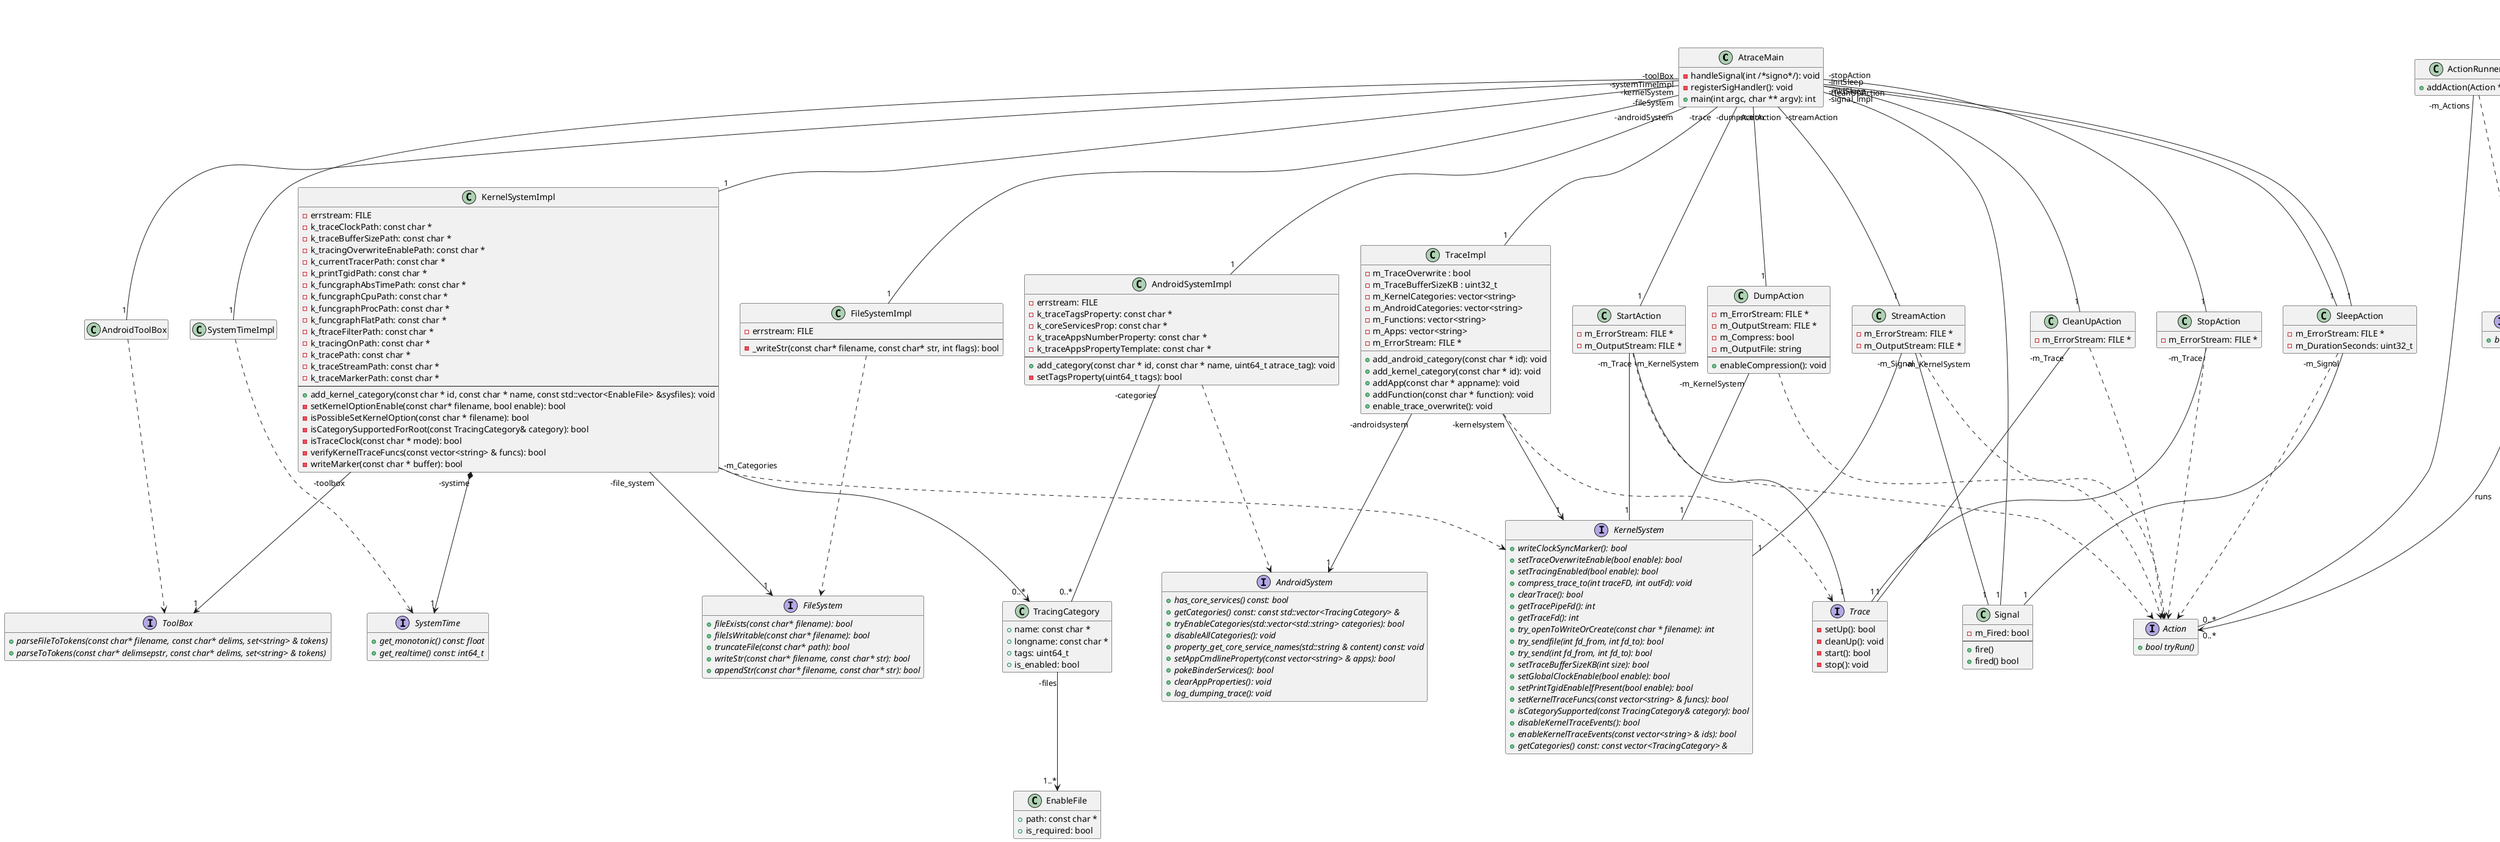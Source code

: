@startuml

class AtraceMain {
 - handleSignal(int /*signo*/): void
 - registerSigHandler(): void
 + main(int argc, char ** argv): int
}
hide AtraceMain fields

AtraceMain "-toolBox"        -- "1" AndroidToolBox
AtraceMain "-systemTimeImpl" -- "1" SystemTimeImpl
AtraceMain "-fileSystem"     -- "1" FileSystemImpl
AtraceMain "-kernelSystem"   -- "1" KernelSystemImpl
AtraceMain "-androidSystem"  -- "1" AndroidSystemImpl
AtraceMain "-trace"          -- "1" TraceImpl
AtraceMain "-initSleep"      -- "1" SleepAction
AtraceMain "-startAction"    -- "1" StartAction
AtraceMain "-midSleep"       -- "1" SleepAction
AtraceMain "-streamAction"   -- "1" StreamAction
AtraceMain "-stopAction"     -- "1" StopAction
AtraceMain "-dumpAction"     -- "1" DumpAction
AtraceMain "-cleanUpAction"  -- "1" CleanUpAction
AtraceMain "-signal_impl"    -- "1" Signal

class ExtraceApp {
  - listSupportedCategories() : void
  - showHelp(const char *cmd): void
  - setupDependencies(): void
  - setupAndroidSystemImpl(): void
  - setupKernelSystemImpl(): void
  - addAppsToTrace(const char * commaSepApps): void
  - addFunctionsToTrace(const char * commaSepFuncs): void
  - addAndroidCategoriesToTrace(const char * commaSepCats): void
  - addCoreServicesToTrace(): bool
  - addKernelCategoriesFromFileToTrace(const char * filename): bool
}

interface Action {
  + {abstract} bool tryRun()
}
hide Action fields

interface ActionRunner {
  + {abstract} bool tryRunActions()
}
hide ActionRunner fields

ActionRunner --> "0..*" Action: runs

class ActionRunnerImpl {
  + addAction(Action * action)
}
hide ActionRunnerImpl fields

ActionRunnerImpl ..> ActionRunner
ActionRunnerImpl "-m_Actions" -- "0..*" Action

class CleanUpAction {
  - m_ErrorStream: FILE *
}
hide CleanUpAction methods

CleanUpAction ..> Action
CleanUpAction "-m_Trace" -- "1" Trace

class DumpAction {
  - m_ErrorStream: FILE *
  - m_OutputStream: FILE *
  - m_Compress: bool
  - m_OutputFile: string
  --
  + enableCompression(): void
}

DumpAction ..> Action
DumpAction "-m_KernelSystem" -- "1" KernelSystem

class SleepAction {
  - m_ErrorStream: FILE *
  - m_DurationSeconds: uint32_t
}
hide SleepAction methods

SleepAction ..> Action
SleepAction "-m_Signal" -- "1" Signal

class StartAction {
  - m_ErrorStream: FILE *
  - m_OutputStream: FILE *
}
hide StartAction methods

StartAction ..> Action
StartAction "-m_Trace" -- "1" Trace
StartAction "-m_KernelSystem" -- "1" KernelSystem

class StopAction {
  - m_ErrorStream: FILE *
}
hide StopAction methods

StopAction ..> Action
StopAction "-m_Trace" -- "1" Trace

class StreamAction {
  - m_ErrorStream: FILE *
  - m_OutputStream: FILE *
}
hide StreamAction methods

StreamAction ..> Action
StreamAction "-m_Signal" -- "1" Signal
StreamAction "-m_KernelSystem" -- "1" KernelSystem

class Signal {
  - m_Fired: bool
  --
  + fire()
  + fired() bool
}

interface Trace {
  - setUp(): bool 
  - cleanUp(): void 
  - start(): bool 
  - stop(): void 
}
hide Trace fields

class TraceImpl {
  - m_TraceOverwrite : bool
  - m_TraceBufferSizeKB : uint32_t
  - m_KernelCategories: vector<string>
  - m_AndroidCategories: vector<string>
  - m_Functions: vector<string>
  - m_Apps: vector<string>
  - m_ErrorStream: FILE *
  + add_android_category(const char * id): void
  + add_kernel_category(const char * id): void
  + addApp(const char * appname): void
  + addFunction(const char * function): void
  + enable_trace_overwrite(): void
}

TraceImpl ..> Trace
TraceImpl "-androidsystem" -->"1" AndroidSystem
TraceImpl "-kernelsystem" -->"1" KernelSystem


interface KernelSystem {
  + {abstract} writeClockSyncMarker(): bool 
  + {abstract} setTraceOverwriteEnable(bool enable): bool
  + {abstract} setTracingEnabled(bool enable): bool
  + {abstract} compress_trace_to(int traceFD, int outFd): void
  + {abstract} clearTrace(): bool
  + {abstract} getTracePipeFd(): int
  + {abstract} getTraceFd(): int
  + {abstract} try_openToWriteOrCreate(const char * filename): int
  + {abstract} try_sendfile(int fd_from, int fd_to): bool
  + {abstract} try_send(int fd_from, int fd_to): bool
  + {abstract} setTraceBufferSizeKB(int size): bool
  + {abstract} setGlobalClockEnable(bool enable): bool
  + {abstract} setPrintTgidEnableIfPresent(bool enable): bool
  + {abstract} setKernelTraceFuncs(const vector<string> & funcs): bool
  + {abstract} isCategorySupported(const TracingCategory& category): bool 
  + {abstract} disableKernelTraceEvents(): bool 
  + {abstract} enableKernelTraceEvents(const vector<string> & ids): bool
  + {abstract} getCategories() const: const vector<TracingCategory> &
}
hide KernelSystem fields

interface AndroidSystem {
  + {abstract} has_core_services() const: bool
  + {abstract} getCategories() const: const std::vector<TracingCategory> &
  + {abstract} tryEnableCategories(std::vector<std::string> categories): bool
  + {abstract} disableAllCategories(): void
  + {abstract} property_get_core_service_names(std::string & content) const: void
  + {abstract} setAppCmdlineProperty(const vector<string> & apps): bool
  + {abstract} pokeBinderServices(): bool
  + {abstract} clearAppProperties(): void
  + {abstract} log_dumping_trace(): void
}
hide AndroidSystem fields

interface SystemTime {
  + {abstract} get_monotonic() const: float
  + {abstract} get_realtime() const: int64_t
}
hide SystemTime fields

class TracingCategory {
  + name: const char *
  + longname: const char *
  + tags: uint64_t
  + is_enabled: bool
}
hide TracingCategory methods

TracingCategory "-files" --> "1..*" EnableFile

class EnableFile {
  + path: const char *
  + is_required: bool
}
hide EnableFile methods

class KernelSystemImpl {
  - errstream: FILE
  - k_traceClockPath: const char *
  - k_traceBufferSizePath: const char *
  - k_tracingOverwriteEnablePath: const char *
  - k_currentTracerPath: const char *
  - k_printTgidPath: const char *
  - k_funcgraphAbsTimePath: const char *
  - k_funcgraphCpuPath: const char *
  - k_funcgraphProcPath: const char *
  - k_funcgraphFlatPath: const char *
  - k_ftraceFilterPath: const char *
  - k_tracingOnPath: const char *
  - k_tracePath: const char *
  - k_traceStreamPath: const char *
  - k_traceMarkerPath: const char *
  --
  + add_kernel_category(const char * id, const char * name, const std::vector<EnableFile> &sysfiles): void
  - setKernelOptionEnable(const char* filename, bool enable): bool
  - isPossibleSetKernelOption(const char * filename): bool
  - isCategorySupportedForRoot(const TracingCategory& category): bool
  - isTraceClock(const char * mode): bool
  - verifyKernelTraceFuncs(const vector<string> & funcs): bool
  - writeMarker(const char * buffer): bool
}

KernelSystemImpl ..> KernelSystem
KernelSystemImpl "-file_system" --> "1" FileSystem
KernelSystemImpl "-toolbox" --> "1" ToolBox
KernelSystemImpl "-systime" *-->"1" SystemTime
KernelSystemImpl "-m_Categories " -->"0..*" TracingCategory

interface FileSystem {
  + {abstract} fileExists(const char* filename): bool
  + {abstract} fileIsWritable(const char* filename): bool
  + {abstract} truncateFile(const char* path): bool
  + {abstract} writeStr(const char* filename, const char* str): bool
  + {abstract} appendStr(const char* filename, const char* str): bool
}
hide FileSystem fields

class FileSystemImpl {
  - errstream: FILE
  --
  - _writeStr(const char* filename, const char* str, int flags): bool
}

FileSystemImpl ..> FileSystem

class AndroidSystemImpl {
  - errstream: FILE
  - k_traceTagsProperty: const char *
  - k_coreServicesProp: const char *
  - k_traceAppsNumberProperty: const char *
  - k_traceAppsPropertyTemplate: const char *
  --
  + add_category(const char * id, const char * name, uint64_t atrace_tag): void
  - setTagsProperty(uint64_t tags): bool
}

AndroidSystemImpl ..> AndroidSystem
AndroidSystemImpl "-categories" -- "0..*" TracingCategory

class SystemTimeImpl {
}
hide SystemTimeImpl methods
hide SystemTimeImpl fields

SystemTimeImpl ..> SystemTime

interface ToolBox {
  + {abstract} parseFileToTokens(const char* filename, const char* delims, set<string> & tokens)
  + {abstract} parseToTokens(const char* delimsepstr, const char* delims, set<string> & tokens)
}
hide ToolBox fields

class AndroidToolBox {
}
hide AndroidToolBox fields
hide AndroidToolBox methods

AndroidToolBox ..> ToolBox

@enduml